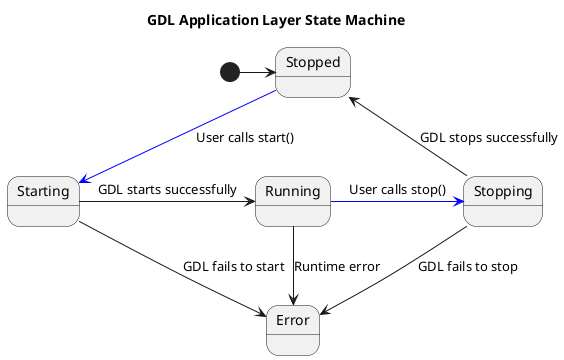 @startuml

title GDL Application Layer State Machine

state Error
state Stopped
state Starting
state Stopping
state Running

[*] -right-> Stopped
Stopped -right[#blue]-> Starting : User calls start()
Starting -right-> Running : GDL starts successfully
Running -right[#blue]-> Stopping : User calls stop()
Stopping --> Stopped : GDL stops successfully

' Error handling
Starting -down-> Error : GDL fails to start
Running -down-> Error : Runtime error
Stopping -down-> Error : GDL fails to stop


@enduml